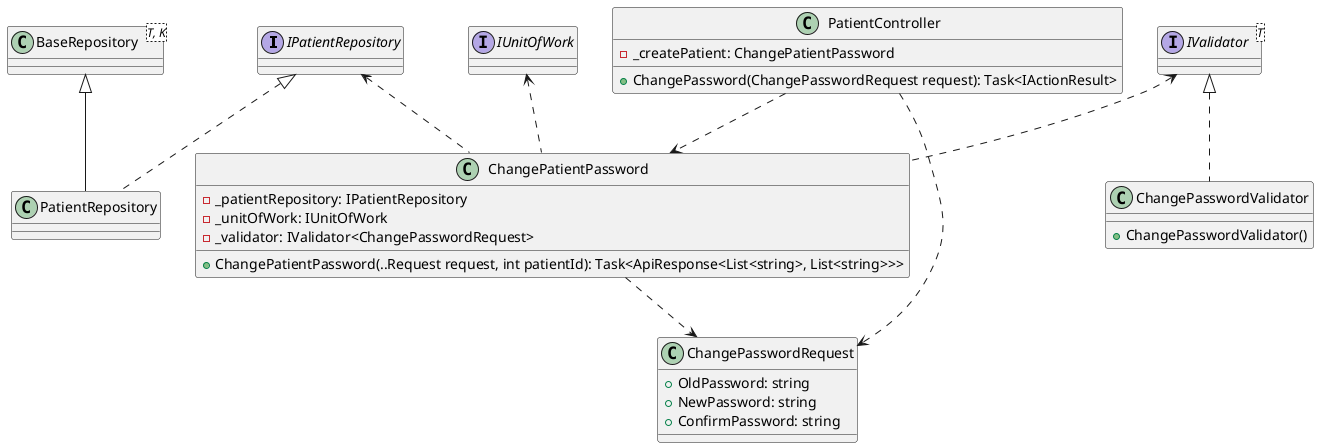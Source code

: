 @startuml
interface IPatientRepository
interface IUnitOfWork

class BaseRepository<T, K>

class PatientRepository {
}

  class ChangePatientPassword {
    -  _patientRepository: IPatientRepository
      - _unitOfWork: IUnitOfWork
      - _validator: IValidator<ChangePasswordRequest>
  + ChangePatientPassword(..Request request, int patientId): Task<ApiResponse<List<string>, List<string>>>
  }

class ChangePasswordValidator {
  + ChangePasswordValidator()
}

class PatientController {
  - _createPatient: ChangePatientPassword
  + ChangePassword(ChangePasswordRequest request): Task<IActionResult>
}

class ChangePasswordRequest {
  +  OldPassword: string
  +  NewPassword: string
  +  ConfirmPassword: string
}

BaseRepository <|-- PatientRepository
IPatientRepository <|.. PatientRepository
IPatientRepository <.. ChangePatientPassword
IUnitOfWork <.. ChangePatientPassword


ChangePatientPassword ..> ChangePasswordRequest
PatientController ..> ChangePatientPassword
PatientController ..> ChangePasswordRequest
interface IValidator<T>
IValidator <|.. ChangePasswordValidator
IValidator <.. ChangePatientPassword
@enduml
